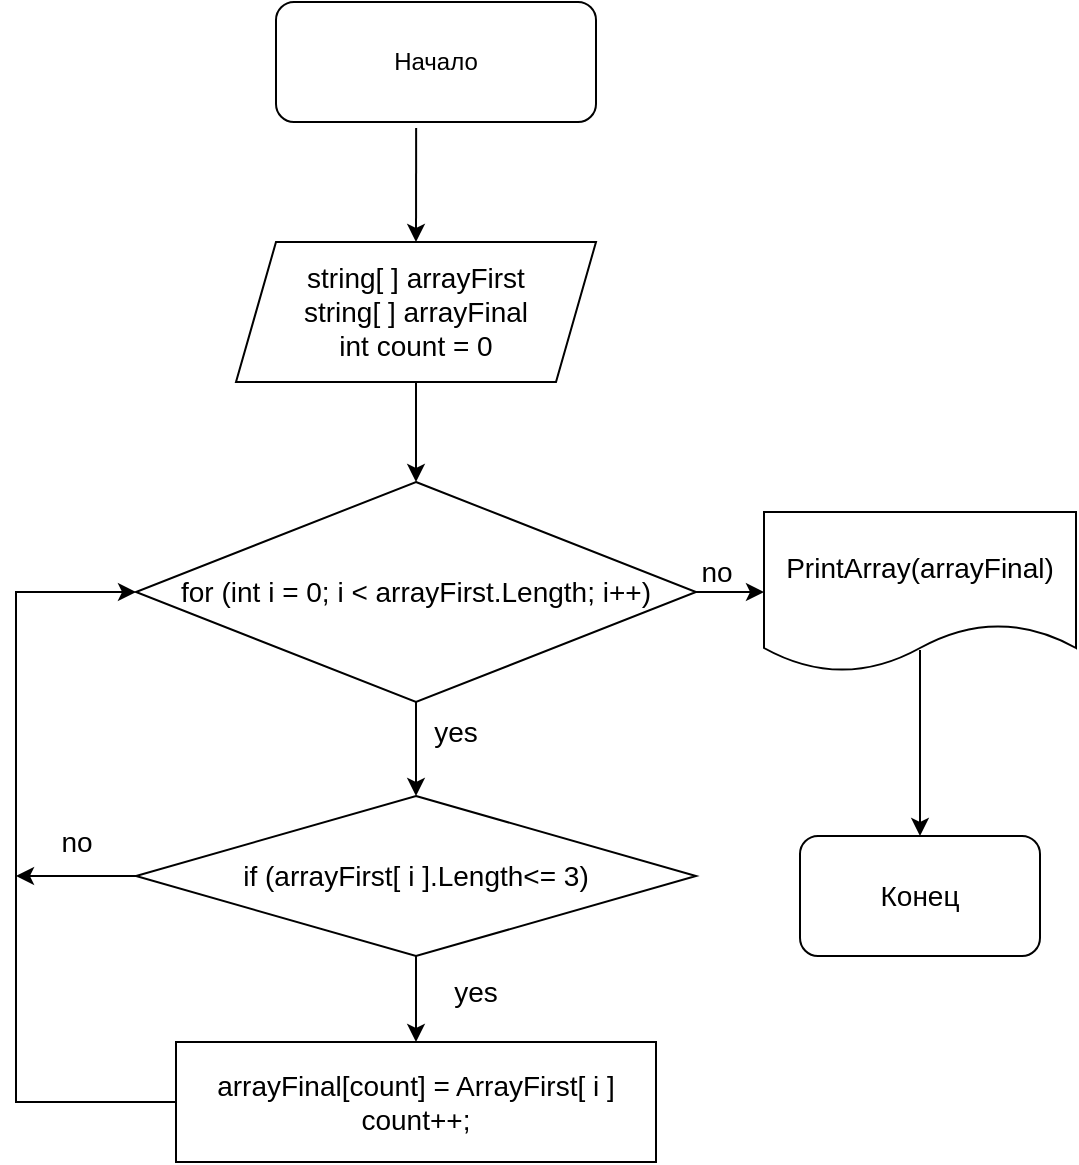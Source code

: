 <mxfile version="20.6.0" type="device"><diagram id="C5RBs43oDa-KdzZeNtuy" name="Page-1"><mxGraphModel dx="588" dy="773" grid="1" gridSize="10" guides="1" tooltips="1" connect="1" arrows="1" fold="1" page="1" pageScale="1" pageWidth="827" pageHeight="1169" math="0" shadow="0"><root><mxCell id="WIyWlLk6GJQsqaUBKTNV-0"/><mxCell id="WIyWlLk6GJQsqaUBKTNV-1" parent="WIyWlLk6GJQsqaUBKTNV-0"/><mxCell id="SiSUJwElMfI4ZYWkouH1-0" value="Начало" style="rounded=1;whiteSpace=wrap;html=1;" vertex="1" parent="WIyWlLk6GJQsqaUBKTNV-1"><mxGeometry x="170" y="40" width="160" height="60" as="geometry"/></mxCell><mxCell id="SiSUJwElMfI4ZYWkouH1-4" style="edgeStyle=orthogonalEdgeStyle;rounded=0;orthogonalLoop=1;jettySize=auto;html=1;exitX=0.5;exitY=1;exitDx=0;exitDy=0;" edge="1" parent="WIyWlLk6GJQsqaUBKTNV-1" source="SiSUJwElMfI4ZYWkouH1-1"><mxGeometry relative="1" as="geometry"><mxPoint x="240" y="280" as="targetPoint"/></mxGeometry></mxCell><mxCell id="SiSUJwElMfI4ZYWkouH1-1" value="&lt;div style=&quot;font-size: 14px;&quot;&gt;&lt;font style=&quot;font-size: 14px;&quot;&gt;string[ ] arrayFirst&lt;/font&gt;&lt;/div&gt;&lt;div style=&quot;font-size: 14px;&quot;&gt;&lt;font style=&quot;font-size: 14px;&quot;&gt;string[ ] arrayFinal&lt;/font&gt;&lt;/div&gt;&lt;div style=&quot;font-size: 14px;&quot;&gt;&lt;font style=&quot;font-size: 14px;&quot;&gt;int count = 0&lt;/font&gt;&lt;br&gt;&lt;/div&gt;" style="shape=parallelogram;perimeter=parallelogramPerimeter;whiteSpace=wrap;html=1;fixedSize=1;" vertex="1" parent="WIyWlLk6GJQsqaUBKTNV-1"><mxGeometry x="150" y="160" width="180" height="70" as="geometry"/></mxCell><mxCell id="SiSUJwElMfI4ZYWkouH1-2" value="" style="endArrow=classic;html=1;rounded=0;exitX=0.438;exitY=1.05;exitDx=0;exitDy=0;exitPerimeter=0;entryX=0.5;entryY=0;entryDx=0;entryDy=0;" edge="1" parent="WIyWlLk6GJQsqaUBKTNV-1" source="SiSUJwElMfI4ZYWkouH1-0" target="SiSUJwElMfI4ZYWkouH1-1"><mxGeometry width="50" height="50" relative="1" as="geometry"><mxPoint x="280" y="280" as="sourcePoint"/><mxPoint x="330" y="230" as="targetPoint"/></mxGeometry></mxCell><mxCell id="SiSUJwElMfI4ZYWkouH1-12" style="edgeStyle=orthogonalEdgeStyle;rounded=0;orthogonalLoop=1;jettySize=auto;html=1;exitX=0.5;exitY=1;exitDx=0;exitDy=0;entryX=0.5;entryY=0;entryDx=0;entryDy=0;" edge="1" parent="WIyWlLk6GJQsqaUBKTNV-1" source="SiSUJwElMfI4ZYWkouH1-10" target="SiSUJwElMfI4ZYWkouH1-11"><mxGeometry relative="1" as="geometry"/></mxCell><mxCell id="SiSUJwElMfI4ZYWkouH1-21" style="edgeStyle=orthogonalEdgeStyle;rounded=0;orthogonalLoop=1;jettySize=auto;html=1;exitX=1;exitY=0.5;exitDx=0;exitDy=0;entryX=0;entryY=0.5;entryDx=0;entryDy=0;fontSize=14;" edge="1" parent="WIyWlLk6GJQsqaUBKTNV-1" source="SiSUJwElMfI4ZYWkouH1-10" target="SiSUJwElMfI4ZYWkouH1-20"><mxGeometry relative="1" as="geometry"/></mxCell><mxCell id="SiSUJwElMfI4ZYWkouH1-10" value="&lt;font style=&quot;font-size: 14px;&quot;&gt;for (int i = 0; i &amp;lt; arrayFirst.Length; i++)&lt;/font&gt;" style="rhombus;whiteSpace=wrap;html=1;" vertex="1" parent="WIyWlLk6GJQsqaUBKTNV-1"><mxGeometry x="100" y="280" width="280" height="110" as="geometry"/></mxCell><mxCell id="SiSUJwElMfI4ZYWkouH1-14" style="edgeStyle=orthogonalEdgeStyle;rounded=0;orthogonalLoop=1;jettySize=auto;html=1;exitX=0.5;exitY=1;exitDx=0;exitDy=0;entryX=0.5;entryY=0;entryDx=0;entryDy=0;fontSize=14;" edge="1" parent="WIyWlLk6GJQsqaUBKTNV-1" source="SiSUJwElMfI4ZYWkouH1-11" target="SiSUJwElMfI4ZYWkouH1-13"><mxGeometry relative="1" as="geometry"/></mxCell><mxCell id="SiSUJwElMfI4ZYWkouH1-18" style="edgeStyle=orthogonalEdgeStyle;rounded=0;orthogonalLoop=1;jettySize=auto;html=1;exitX=0;exitY=0.5;exitDx=0;exitDy=0;fontSize=14;" edge="1" parent="WIyWlLk6GJQsqaUBKTNV-1" source="SiSUJwElMfI4ZYWkouH1-11"><mxGeometry relative="1" as="geometry"><mxPoint x="40" y="477" as="targetPoint"/></mxGeometry></mxCell><mxCell id="SiSUJwElMfI4ZYWkouH1-11" value="&lt;font style=&quot;font-size: 14px;&quot;&gt;if (arrayFirst[ i ].Length&amp;lt;= 3)&lt;br&gt;&lt;/font&gt;" style="rhombus;whiteSpace=wrap;html=1;" vertex="1" parent="WIyWlLk6GJQsqaUBKTNV-1"><mxGeometry x="100" y="437" width="280" height="80" as="geometry"/></mxCell><mxCell id="SiSUJwElMfI4ZYWkouH1-15" style="edgeStyle=orthogonalEdgeStyle;rounded=0;orthogonalLoop=1;jettySize=auto;html=1;exitX=0;exitY=0.5;exitDx=0;exitDy=0;entryX=0;entryY=0.5;entryDx=0;entryDy=0;fontSize=14;" edge="1" parent="WIyWlLk6GJQsqaUBKTNV-1" source="SiSUJwElMfI4ZYWkouH1-13" target="SiSUJwElMfI4ZYWkouH1-10"><mxGeometry relative="1" as="geometry"><Array as="points"><mxPoint x="40" y="590"/><mxPoint x="40" y="335"/></Array></mxGeometry></mxCell><mxCell id="SiSUJwElMfI4ZYWkouH1-13" value="&lt;div&gt;arrayFinal[count] = ArrayFirst[ i ]&lt;/div&gt;&lt;div&gt;count++;&lt;br&gt;&lt;/div&gt;" style="rounded=0;whiteSpace=wrap;html=1;fontSize=14;" vertex="1" parent="WIyWlLk6GJQsqaUBKTNV-1"><mxGeometry x="120" y="560" width="240" height="60" as="geometry"/></mxCell><mxCell id="SiSUJwElMfI4ZYWkouH1-16" value="yes" style="text;html=1;strokeColor=none;fillColor=none;align=center;verticalAlign=middle;whiteSpace=wrap;rounded=0;fontSize=14;" vertex="1" parent="WIyWlLk6GJQsqaUBKTNV-1"><mxGeometry x="240" y="520" width="60" height="30" as="geometry"/></mxCell><mxCell id="SiSUJwElMfI4ZYWkouH1-19" value="no" style="text;html=1;align=center;verticalAlign=middle;resizable=0;points=[];autosize=1;strokeColor=none;fillColor=none;fontSize=14;" vertex="1" parent="WIyWlLk6GJQsqaUBKTNV-1"><mxGeometry x="50" y="445" width="40" height="30" as="geometry"/></mxCell><mxCell id="SiSUJwElMfI4ZYWkouH1-23" style="edgeStyle=orthogonalEdgeStyle;rounded=0;orthogonalLoop=1;jettySize=auto;html=1;fontSize=14;exitX=0.5;exitY=0.863;exitDx=0;exitDy=0;exitPerimeter=0;" edge="1" parent="WIyWlLk6GJQsqaUBKTNV-1" source="SiSUJwElMfI4ZYWkouH1-20" target="SiSUJwElMfI4ZYWkouH1-22"><mxGeometry relative="1" as="geometry"/></mxCell><mxCell id="SiSUJwElMfI4ZYWkouH1-20" value="PrintArray(arrayFinal)" style="shape=document;whiteSpace=wrap;html=1;boundedLbl=1;fontSize=14;" vertex="1" parent="WIyWlLk6GJQsqaUBKTNV-1"><mxGeometry x="414" y="295" width="156" height="80" as="geometry"/></mxCell><mxCell id="SiSUJwElMfI4ZYWkouH1-22" value="Конец" style="rounded=1;whiteSpace=wrap;html=1;fontSize=14;" vertex="1" parent="WIyWlLk6GJQsqaUBKTNV-1"><mxGeometry x="432" y="457" width="120" height="60" as="geometry"/></mxCell><mxCell id="SiSUJwElMfI4ZYWkouH1-24" value="yes" style="text;html=1;strokeColor=none;fillColor=none;align=center;verticalAlign=middle;whiteSpace=wrap;rounded=0;fontSize=14;" vertex="1" parent="WIyWlLk6GJQsqaUBKTNV-1"><mxGeometry x="230" y="390" width="60" height="30" as="geometry"/></mxCell><mxCell id="SiSUJwElMfI4ZYWkouH1-25" value="no" style="text;html=1;align=center;verticalAlign=middle;resizable=0;points=[];autosize=1;strokeColor=none;fillColor=none;fontSize=14;" vertex="1" parent="WIyWlLk6GJQsqaUBKTNV-1"><mxGeometry x="370" y="310" width="40" height="30" as="geometry"/></mxCell></root></mxGraphModel></diagram></mxfile>